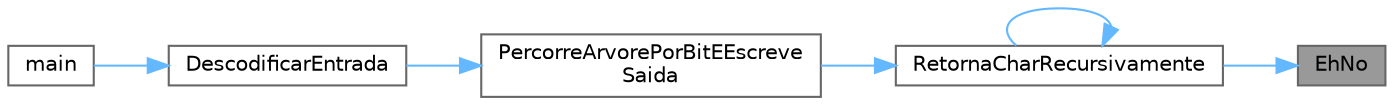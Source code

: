 digraph "EhNo"
{
 // LATEX_PDF_SIZE
  bgcolor="transparent";
  edge [fontname=Helvetica,fontsize=10,labelfontname=Helvetica,labelfontsize=10];
  node [fontname=Helvetica,fontsize=10,shape=box,height=0.2,width=0.4];
  rankdir="RL";
  Node1 [label="EhNo",height=0.2,width=0.4,color="gray40", fillcolor="grey60", style="filled", fontcolor="black",tooltip=" "];
  Node1 -> Node2 [dir="back",color="steelblue1",style="solid"];
  Node2 [label="RetornaCharRecursivamente",height=0.2,width=0.4,color="grey40", fillcolor="white", style="filled",URL="$_arvore_8c.html#a9dc4c14ca5384fca4c32be6d40e5b2b1",tooltip="Funcao recusiva auxiliar de PercorreArvorePorBitEEscreveSaida. Faz a decodificacao de um caractere pr..."];
  Node2 -> Node3 [dir="back",color="steelblue1",style="solid"];
  Node3 [label="PercorreArvorePorBitEEscreve\lSaida",height=0.2,width=0.4,color="grey40", fillcolor="white", style="filled",URL="$_arvore_8c.html#a2a046926fc047d7085c4a1714366a868",tooltip="Decodifica o conteudo de um Bitmap Indexado com base na Arvore de Huffman passada,..."];
  Node3 -> Node4 [dir="back",color="steelblue1",style="solid"];
  Node4 [label="DescodificarEntrada",height=0.2,width=0.4,color="grey40", fillcolor="white", style="filled",URL="$_decodificador_8c.html#a92327d77e14adac52847850f2aded1f3",tooltip="Decodifica o arquivo de entrada com base na arvore de Huffman passada Escrevendo o resultado no arqui..."];
  Node4 -> Node5 [dir="back",color="steelblue1",style="solid"];
  Node5 [label="main",height=0.2,width=0.4,color="grey40", fillcolor="white", style="filled",URL="$_decodificador_8c.html#abf9e6b7e6f15df4b525a2e7705ba3089",tooltip=" "];
  Node2 -> Node2 [dir="back",color="steelblue1",style="solid"];
}
